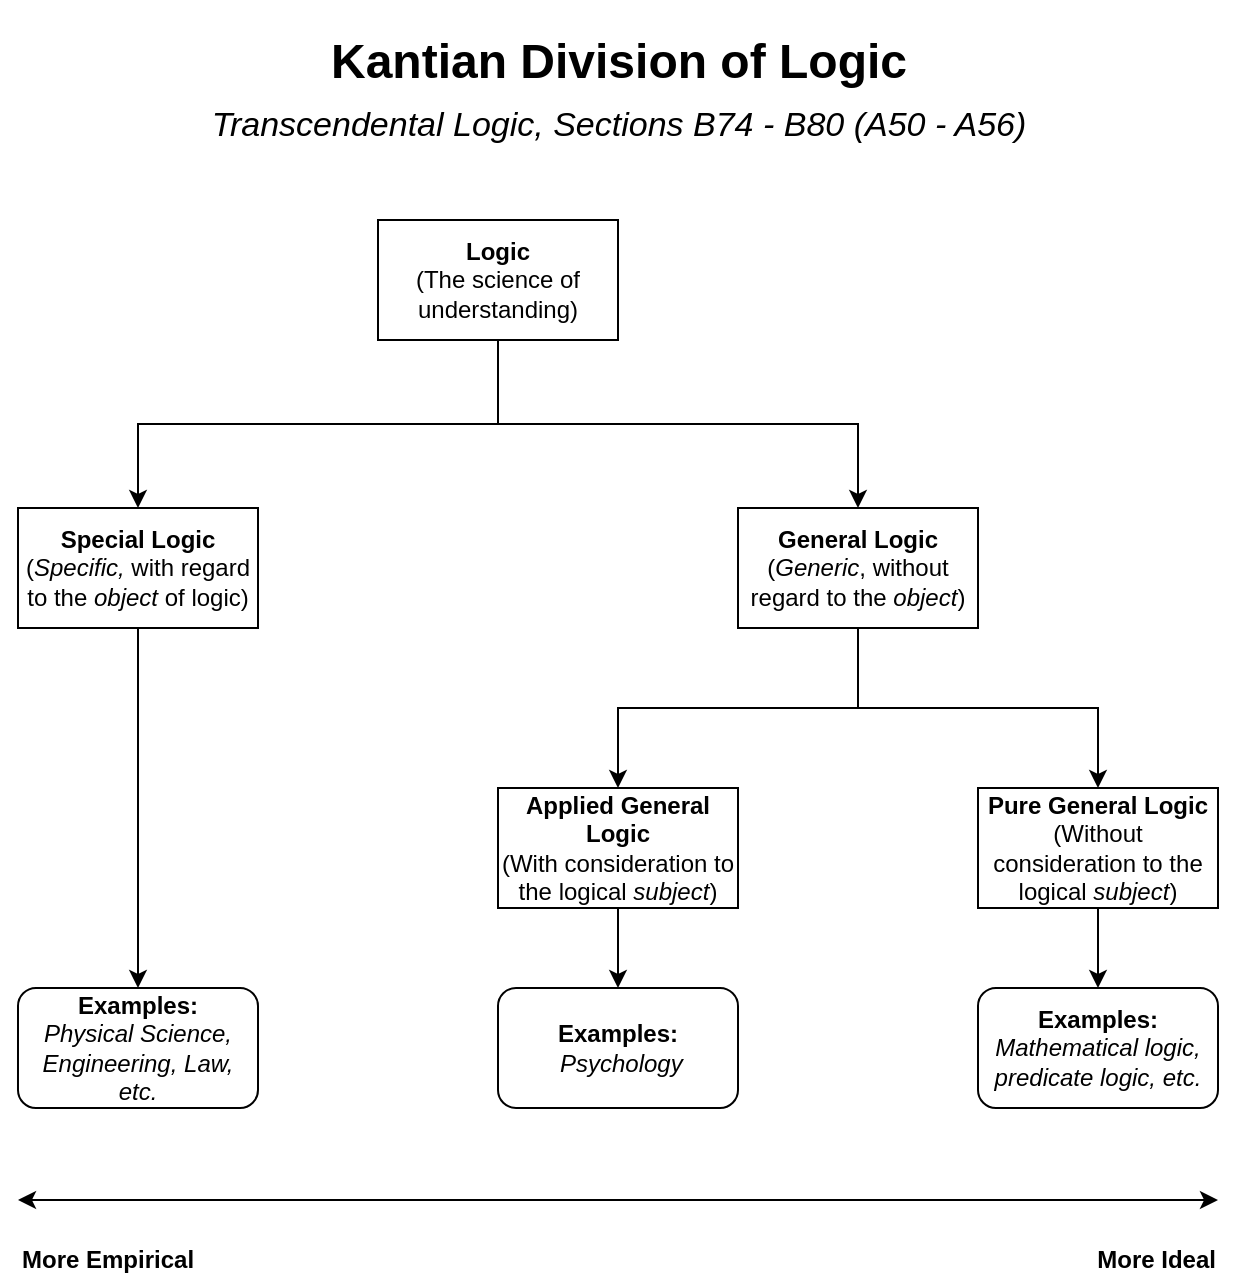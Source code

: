 <mxfile version="13.5.1" type="device"><diagram id="B4kuZ750PkU5F5VmqDTT" name="Page-1"><mxGraphModel dx="1102" dy="866" grid="1" gridSize="10" guides="1" tooltips="1" connect="1" arrows="1" fold="1" page="1" pageScale="1" pageWidth="1169" pageHeight="827" math="0" shadow="0"><root><mxCell id="0"/><mxCell id="1" parent="0"/><mxCell id="9vzFFOXEYmNqjCm39oZc-6" style="edgeStyle=orthogonalEdgeStyle;rounded=0;orthogonalLoop=1;jettySize=auto;html=1;entryX=0.5;entryY=0;entryDx=0;entryDy=0;exitX=0.5;exitY=1;exitDx=0;exitDy=0;" edge="1" parent="1" source="9vzFFOXEYmNqjCm39oZc-1" target="9vzFFOXEYmNqjCm39oZc-2"><mxGeometry relative="1" as="geometry"/></mxCell><mxCell id="9vzFFOXEYmNqjCm39oZc-7" style="edgeStyle=orthogonalEdgeStyle;rounded=0;orthogonalLoop=1;jettySize=auto;html=1;entryX=0.5;entryY=0;entryDx=0;entryDy=0;exitX=0.5;exitY=1;exitDx=0;exitDy=0;" edge="1" parent="1" source="9vzFFOXEYmNqjCm39oZc-1" target="9vzFFOXEYmNqjCm39oZc-3"><mxGeometry relative="1" as="geometry"/></mxCell><mxCell id="9vzFFOXEYmNqjCm39oZc-1" value="&lt;b&gt;Logic&lt;br&gt;&lt;/b&gt;(The science of understanding)" style="rounded=0;whiteSpace=wrap;html=1;" vertex="1" parent="1"><mxGeometry x="220" y="140" width="120" height="60" as="geometry"/></mxCell><mxCell id="9vzFFOXEYmNqjCm39oZc-11" style="edgeStyle=orthogonalEdgeStyle;rounded=0;orthogonalLoop=1;jettySize=auto;html=1;" edge="1" parent="1" source="9vzFFOXEYmNqjCm39oZc-2" target="9vzFFOXEYmNqjCm39oZc-10"><mxGeometry relative="1" as="geometry"/></mxCell><mxCell id="9vzFFOXEYmNqjCm39oZc-2" value="&lt;b&gt;Special Logic&lt;br&gt;&lt;/b&gt;(&lt;i&gt;Specific,&lt;/i&gt;&amp;nbsp;with regard to the &lt;i&gt;object&lt;/i&gt;&amp;nbsp;of logic)" style="rounded=0;whiteSpace=wrap;html=1;" vertex="1" parent="1"><mxGeometry x="40" y="284" width="120" height="60" as="geometry"/></mxCell><mxCell id="9vzFFOXEYmNqjCm39oZc-8" style="edgeStyle=orthogonalEdgeStyle;rounded=0;orthogonalLoop=1;jettySize=auto;html=1;exitX=0.5;exitY=1;exitDx=0;exitDy=0;" edge="1" parent="1" source="9vzFFOXEYmNqjCm39oZc-3" target="9vzFFOXEYmNqjCm39oZc-4"><mxGeometry relative="1" as="geometry"/></mxCell><mxCell id="9vzFFOXEYmNqjCm39oZc-9" style="edgeStyle=orthogonalEdgeStyle;rounded=0;orthogonalLoop=1;jettySize=auto;html=1;entryX=0.5;entryY=0;entryDx=0;entryDy=0;exitX=0.5;exitY=1;exitDx=0;exitDy=0;" edge="1" parent="1" source="9vzFFOXEYmNqjCm39oZc-3" target="9vzFFOXEYmNqjCm39oZc-5"><mxGeometry relative="1" as="geometry"/></mxCell><mxCell id="9vzFFOXEYmNqjCm39oZc-3" value="&lt;b&gt;General Logic&lt;br&gt;&lt;/b&gt;(&lt;i&gt;Generic&lt;/i&gt;, without regard to the &lt;i&gt;object&lt;/i&gt;)" style="rounded=0;whiteSpace=wrap;html=1;" vertex="1" parent="1"><mxGeometry x="400" y="284" width="120" height="60" as="geometry"/></mxCell><mxCell id="9vzFFOXEYmNqjCm39oZc-14" style="edgeStyle=orthogonalEdgeStyle;rounded=0;orthogonalLoop=1;jettySize=auto;html=1;" edge="1" parent="1" source="9vzFFOXEYmNqjCm39oZc-4" target="9vzFFOXEYmNqjCm39oZc-12"><mxGeometry relative="1" as="geometry"/></mxCell><mxCell id="9vzFFOXEYmNqjCm39oZc-4" value="&lt;b&gt;Applied General Logic&lt;br&gt;&lt;/b&gt;(With consideration to the logical &lt;i&gt;subject&lt;/i&gt;)" style="rounded=0;whiteSpace=wrap;html=1;" vertex="1" parent="1"><mxGeometry x="280" y="424" width="120" height="60" as="geometry"/></mxCell><mxCell id="9vzFFOXEYmNqjCm39oZc-15" style="edgeStyle=orthogonalEdgeStyle;rounded=0;orthogonalLoop=1;jettySize=auto;html=1;entryX=0.5;entryY=0;entryDx=0;entryDy=0;" edge="1" parent="1" source="9vzFFOXEYmNqjCm39oZc-5" target="9vzFFOXEYmNqjCm39oZc-13"><mxGeometry relative="1" as="geometry"/></mxCell><mxCell id="9vzFFOXEYmNqjCm39oZc-5" value="&lt;b&gt;Pure General Logic&lt;br&gt;&lt;/b&gt;(Without consideration to the logical &lt;i&gt;subject&lt;/i&gt;)" style="rounded=0;whiteSpace=wrap;html=1;" vertex="1" parent="1"><mxGeometry x="520" y="424" width="120" height="60" as="geometry"/></mxCell><mxCell id="9vzFFOXEYmNqjCm39oZc-10" value="&lt;b&gt;Examples:&lt;br&gt;&lt;/b&gt;&lt;i&gt;Physical Science, Engineering, Law, etc.&lt;/i&gt;" style="rounded=1;whiteSpace=wrap;html=1;" vertex="1" parent="1"><mxGeometry x="40" y="524" width="120" height="60" as="geometry"/></mxCell><mxCell id="9vzFFOXEYmNqjCm39oZc-12" value="&lt;b&gt;Examples:&lt;/b&gt;&lt;br&gt;&lt;i&gt;&amp;nbsp;Psychology&lt;/i&gt;" style="rounded=1;whiteSpace=wrap;html=1;" vertex="1" parent="1"><mxGeometry x="280" y="524" width="120" height="60" as="geometry"/></mxCell><mxCell id="9vzFFOXEYmNqjCm39oZc-13" value="&lt;b&gt;Examples:&lt;/b&gt;&lt;br&gt;&lt;i&gt;Mathematical logic, predicate logic, etc.&lt;/i&gt;" style="rounded=1;whiteSpace=wrap;html=1;" vertex="1" parent="1"><mxGeometry x="520" y="524" width="120" height="60" as="geometry"/></mxCell><mxCell id="9vzFFOXEYmNqjCm39oZc-16" value="" style="endArrow=classic;startArrow=classic;html=1;" edge="1" parent="1"><mxGeometry width="50" height="50" relative="1" as="geometry"><mxPoint x="40" y="630" as="sourcePoint"/><mxPoint x="640" y="630" as="targetPoint"/></mxGeometry></mxCell><mxCell id="9vzFFOXEYmNqjCm39oZc-17" value="&lt;b&gt;More Empirical&lt;/b&gt;" style="text;html=1;align=left;verticalAlign=middle;resizable=0;points=[];autosize=1;" vertex="1" parent="1"><mxGeometry x="40" y="650" width="100" height="20" as="geometry"/></mxCell><mxCell id="9vzFFOXEYmNqjCm39oZc-18" value="&lt;b&gt;More Ideal&lt;/b&gt;" style="text;html=1;align=right;verticalAlign=middle;resizable=0;points=[];autosize=1;" vertex="1" parent="1"><mxGeometry x="570" y="650" width="70" height="20" as="geometry"/></mxCell><mxCell id="9vzFFOXEYmNqjCm39oZc-19" value="&lt;h1&gt;&lt;b&gt;Kantian Division of Logic&lt;br&gt;&lt;/b&gt;&lt;i style=&quot;font-weight: normal&quot;&gt;&lt;font style=&quot;font-size: 17px&quot;&gt;Transcendental Logic, Sections B74 - B80 (A50 - A56)&lt;/font&gt;&lt;/i&gt;&lt;/h1&gt;" style="text;html=1;align=center;verticalAlign=middle;resizable=0;points=[];autosize=1;" vertex="1" parent="1"><mxGeometry x="130" y="40" width="420" height="70" as="geometry"/></mxCell></root></mxGraphModel></diagram></mxfile>